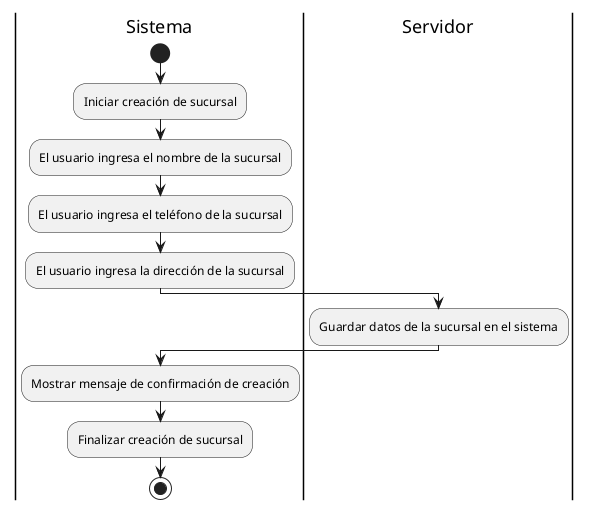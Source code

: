 @startuml Crear sucursal

|Sistema|
start
:Iniciar creación de sucursal;
:El usuario ingresa el nombre de la sucursal;
:El usuario ingresa el teléfono de la sucursal;
:El usuario ingresa la dirección de la sucursal;
|Servidor|
:Guardar datos de la sucursal en el sistema;
|Sistema|
:Mostrar mensaje de confirmación de creación;
:Finalizar creación de sucursal;
stop

@enduml
